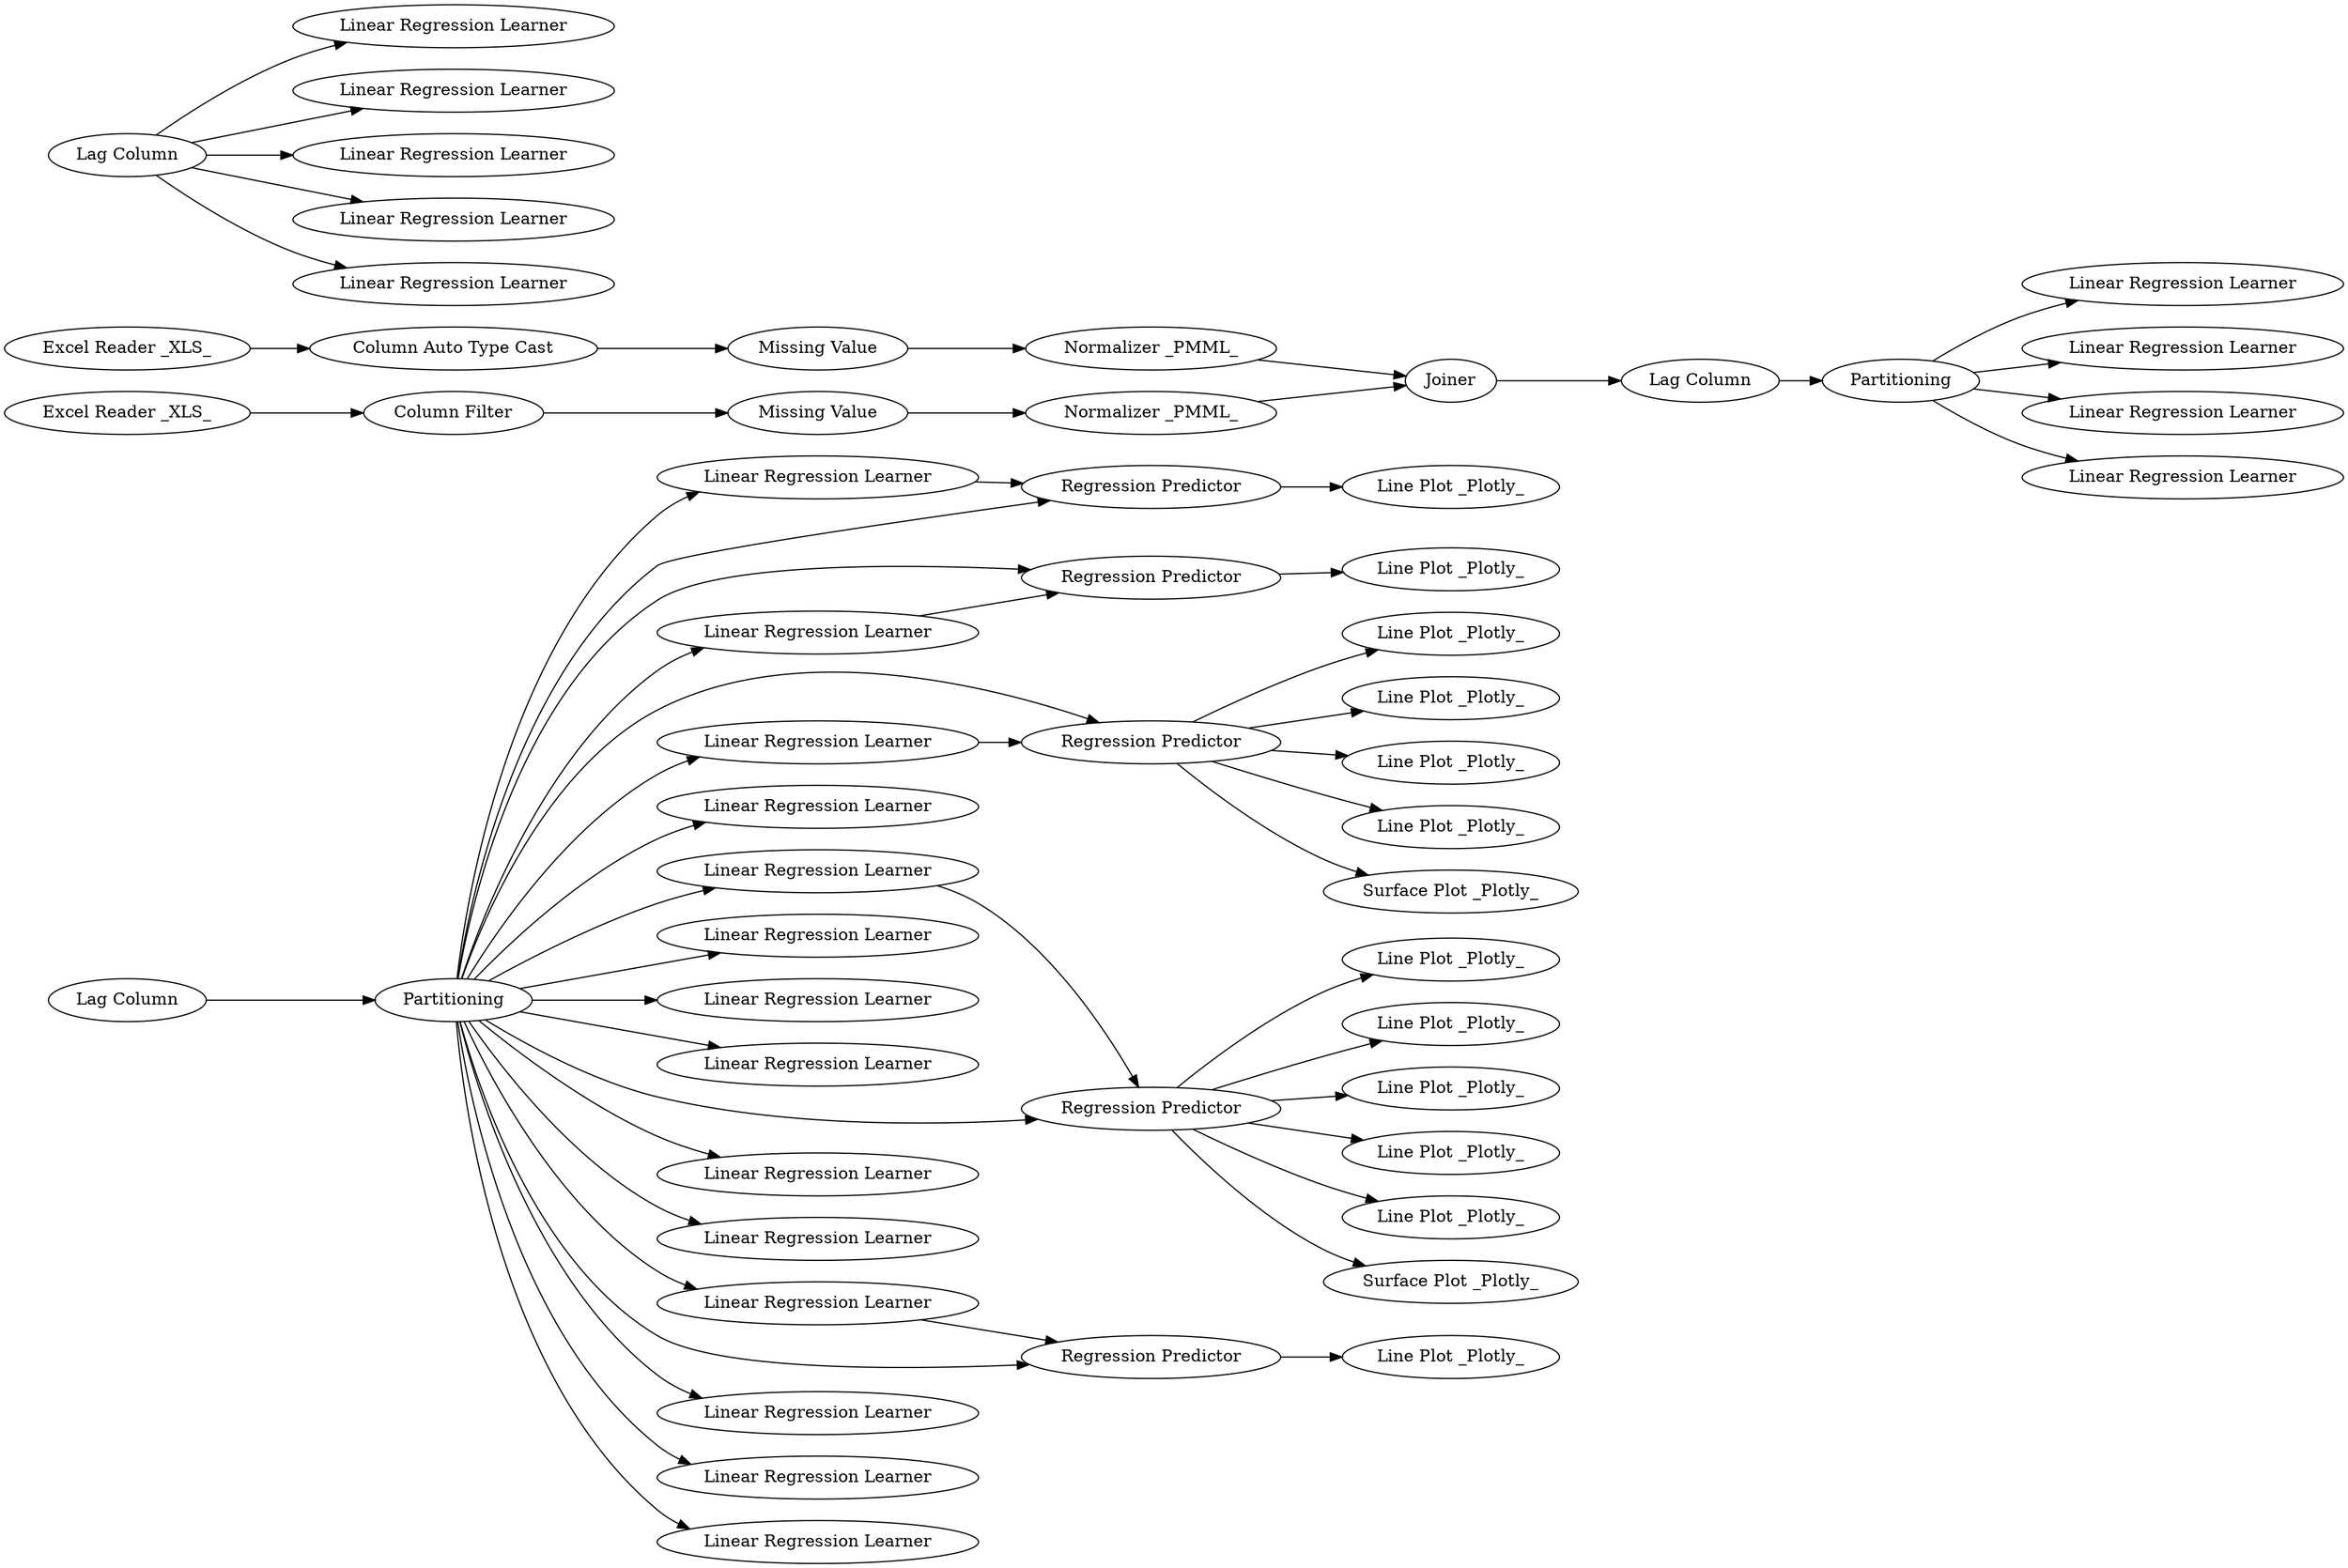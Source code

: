 digraph {
	147 -> 269
	233 -> 246
	147 -> 264
	233 -> 256
	147 -> 273
	23 -> 24
	248 -> 253
	234 -> 257
	247 -> 264
	147 -> 271
	248 -> 251
	260 -> 239
	229 -> 234
	2 -> 8
	22 -> 23
	147 -> 219
	147 -> 217
	147 -> 223
	275 -> 277
	234 -> 268
	1 -> 12
	248 -> 252
	147 -> 226
	147 -> 275
	147 -> 227
	20 -> 22
	234 -> 243
	273 -> 274
	147 -> 274
	233 -> 265
	216 -> 147
	24 -> 259
	8 -> 24
	147 -> 222
	264 -> 267
	260 -> 263
	234 -> 242
	147 -> 230
	147 -> 233
	259 -> 260
	147 -> 228
	248 -> 250
	274 -> 276
	269 -> 275
	147 -> 247
	233 -> 258
	12 -> 2
	234 -> 245
	260 -> 262
	260 -> 261
	19 -> 20
	233 -> 241
	147 -> 234
	248 -> 249
	222 -> 233
	147 -> 229
	233 -> 266
	147 -> 272
	246 [label="Line Plot _Plotly_"]
	247 [label="Linear Regression Learner"]
	227 [label="Linear Regression Learner"]
	242 [label="Line Plot _Plotly_"]
	263 [label="Linear Regression Learner"]
	275 [label="Regression Predictor"]
	222 [label="Linear Regression Learner"]
	230 [label="Linear Regression Learner"]
	217 [label="Linear Regression Learner"]
	8 [label="Normalizer _PMML_"]
	252 [label="Linear Regression Learner"]
	269 [label="Linear Regression Learner"]
	239 [label="Linear Regression Learner"]
	259 [label="Lag Column"]
	19 [label="Excel Reader _XLS_"]
	233 [label="Regression Predictor"]
	245 [label="Line Plot _Plotly_"]
	24 [label=Joiner]
	228 [label="Linear Regression Learner"]
	256 [label="Line Plot _Plotly_"]
	253 [label="Linear Regression Learner"]
	277 [label="Line Plot _Plotly_"]
	216 [label="Lag Column"]
	271 [label="Linear Regression Learner"]
	12 [label="Column Auto Type Cast"]
	268 [label="Line Plot _Plotly_"]
	260 [label=Partitioning]
	274 [label="Regression Predictor"]
	265 [label="Line Plot _Plotly_"]
	223 [label="Linear Regression Learner"]
	251 [label="Linear Regression Learner"]
	262 [label="Linear Regression Learner"]
	1 [label="Excel Reader _XLS_"]
	22 [label="Missing Value"]
	261 [label="Linear Regression Learner"]
	219 [label="Linear Regression Learner"]
	243 [label="Line Plot _Plotly_"]
	250 [label="Linear Regression Learner"]
	147 [label=Partitioning]
	23 [label="Normalizer _PMML_"]
	266 [label="Line Plot _Plotly_"]
	272 [label="Linear Regression Learner"]
	257 [label="Surface Plot _Plotly_"]
	264 [label="Regression Predictor"]
	229 [label="Linear Regression Learner"]
	248 [label="Lag Column"]
	20 [label="Column Filter"]
	267 [label="Line Plot _Plotly_"]
	258 [label="Surface Plot _Plotly_"]
	241 [label="Line Plot _Plotly_"]
	249 [label="Linear Regression Learner"]
	226 [label="Linear Regression Learner"]
	276 [label="Line Plot _Plotly_"]
	273 [label="Linear Regression Learner"]
	234 [label="Regression Predictor"]
	2 [label="Missing Value"]
	rankdir=LR
}
